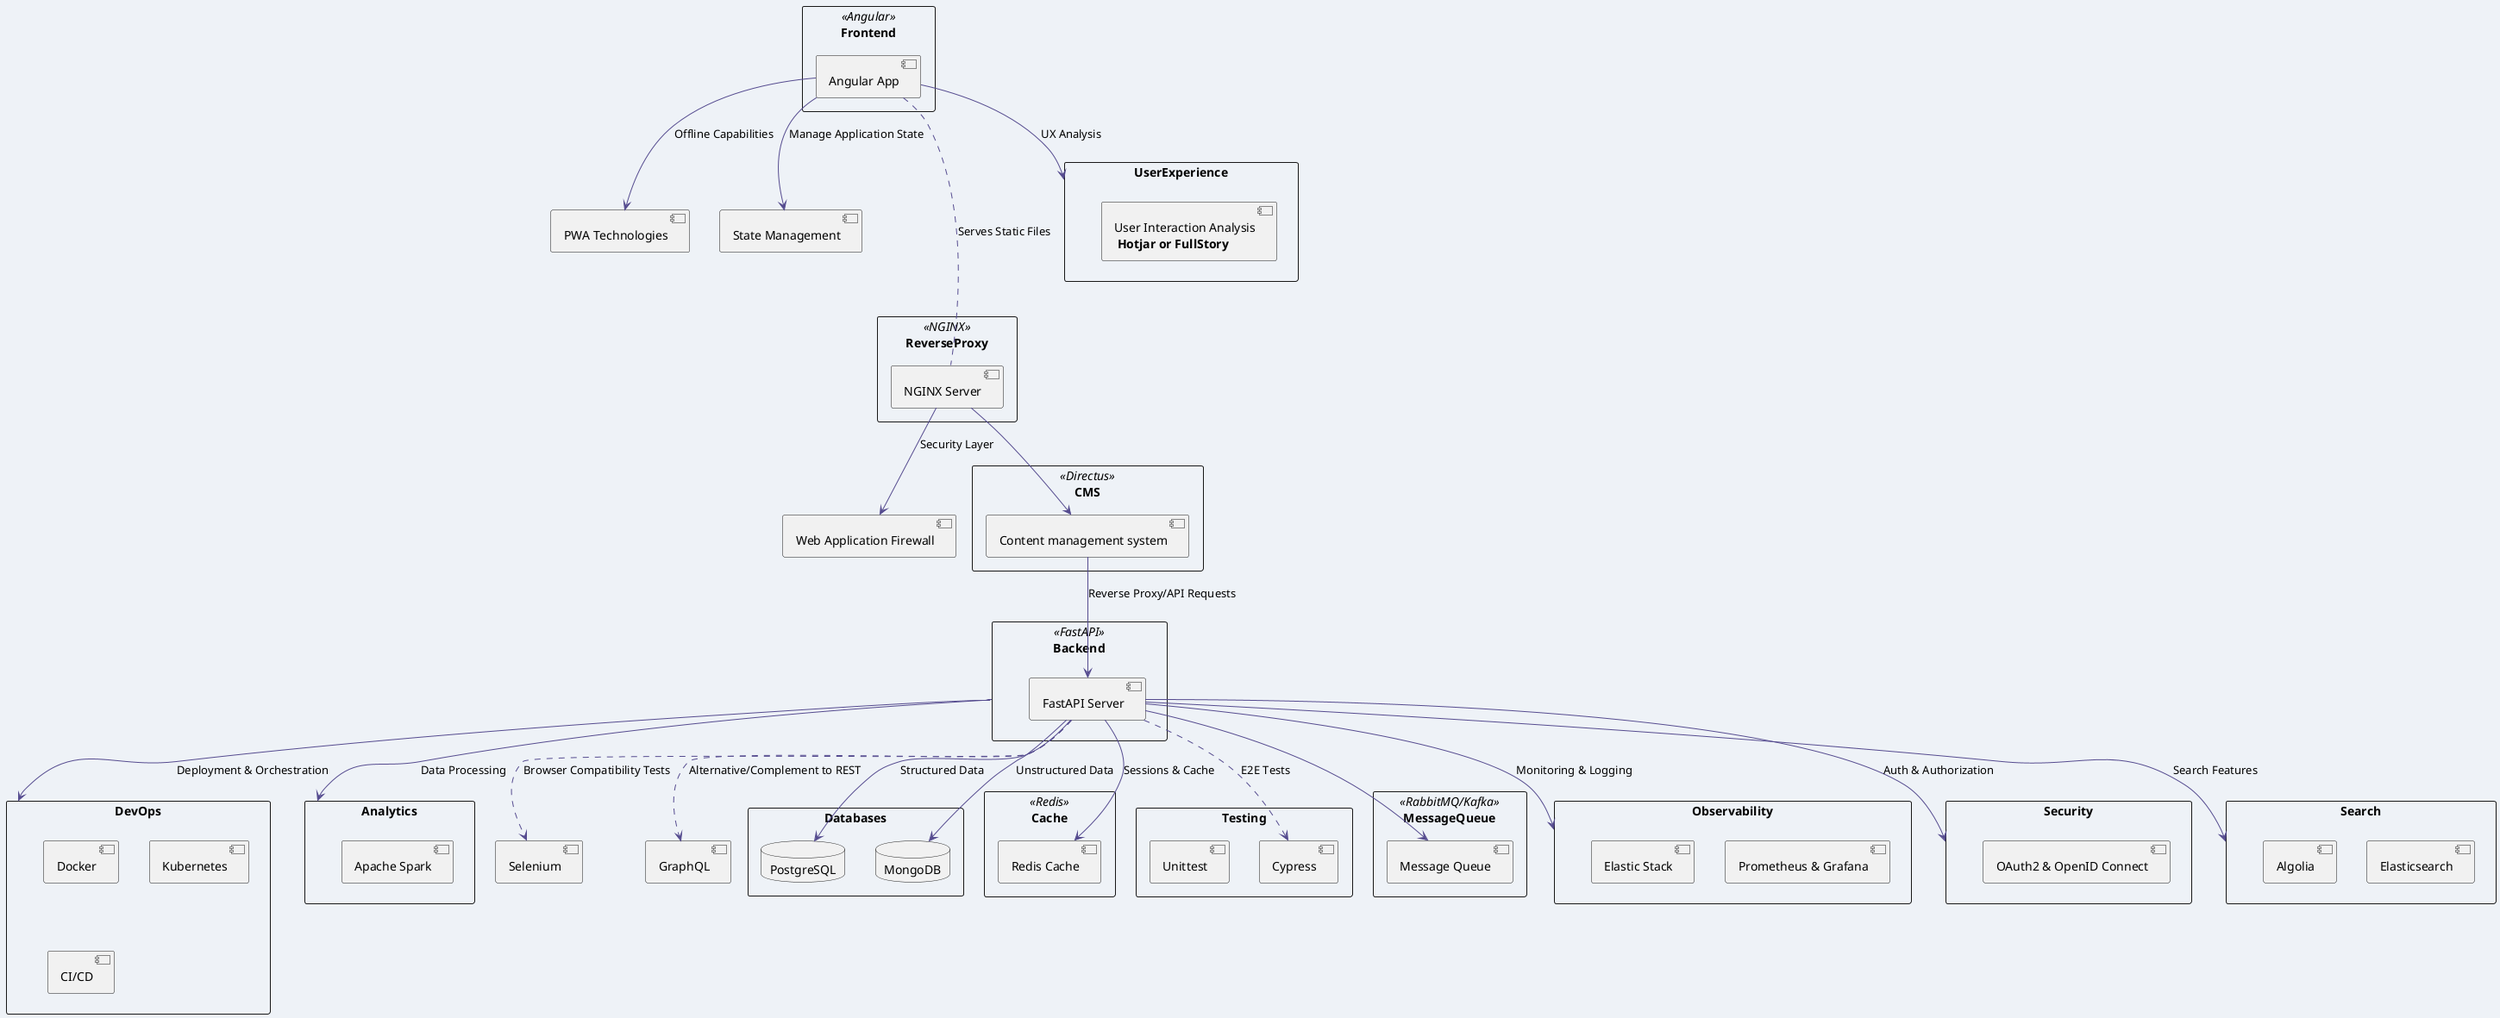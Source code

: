 @startuml

skinparam backgroundColor #EEF2F7
skinparam class {
    BackgroundColor #FFFFFF
    BorderColor #7B8AB8
    ArrowColor #554B8F
    FontName "Arial"
}

rectangle Frontend <<Angular>> {
    [Angular App]
}

rectangle Backend <<FastAPI>> {
    [FastAPI Server]
}

rectangle Databases {
    database "PostgreSQL" as PG
    database "MongoDB" as Mongo
}

rectangle Cache <<Redis>> {
    [Redis Cache]
}

rectangle ReverseProxy <<NGINX>> {
    [NGINX Server]
}

rectangle Testing  {
    [Cypress]
    [Unittest]
}

rectangle MessageQueue <<RabbitMQ/Kafka>> {
    [Message Queue]
}
rectangle CMS <<Directus>> {
    [Content management system]
}

rectangle Observability {
    [Prometheus & Grafana]
    [Elastic Stack]
}

rectangle DevOps {
    [Docker]
    [Kubernetes]
    [CI/CD]
}

rectangle Security {
    [OAuth2 & OpenID Connect]
}

rectangle Search {
    [Elasticsearch]
    [Algolia]
}

rectangle Analytics {
    [Apache Spark]
}

rectangle UserExperience {
    [User Interaction Analysis\n **Hotjar or FullStory**]
}

[Angular App] ... [NGINX Server] : Serves Static Files
[NGINX Server] -->  [Content management system]
[Content management system] --> [FastAPI Server] : Reverse Proxy/API Requests
[FastAPI Server] --> [Redis Cache] : Sessions & Cache
[FastAPI Server] --> PG : Structured Data
[FastAPI Server] --> Mongo : Unstructured Data
[FastAPI Server] --> [Message Queue]
[FastAPI Server] ..> [Cypress] : E2E Tests
[FastAPI Server] ..> [Selenium] : Browser Compatibility Tests
[FastAPI Server] ..> [GraphQL] : Alternative/Complement to REST
[FastAPI Server] --> [Observability] : Monitoring & Logging
[FastAPI Server] --> [Security] : Auth & Authorization
[Angular App] --> [PWA Technologies] : Offline Capabilities
[Angular App] --> [State Management] : Manage Application State
[FastAPI Server] --> [Search] : Search Features
[Backend] --> [Analytics] : Data Processing
[Angular App] --> [UserExperience] : UX Analysis
[NGINX Server] --> [Web Application Firewall] : Security Layer
[Backend] --> [DevOps] : Deployment & Orchestration

@enduml

